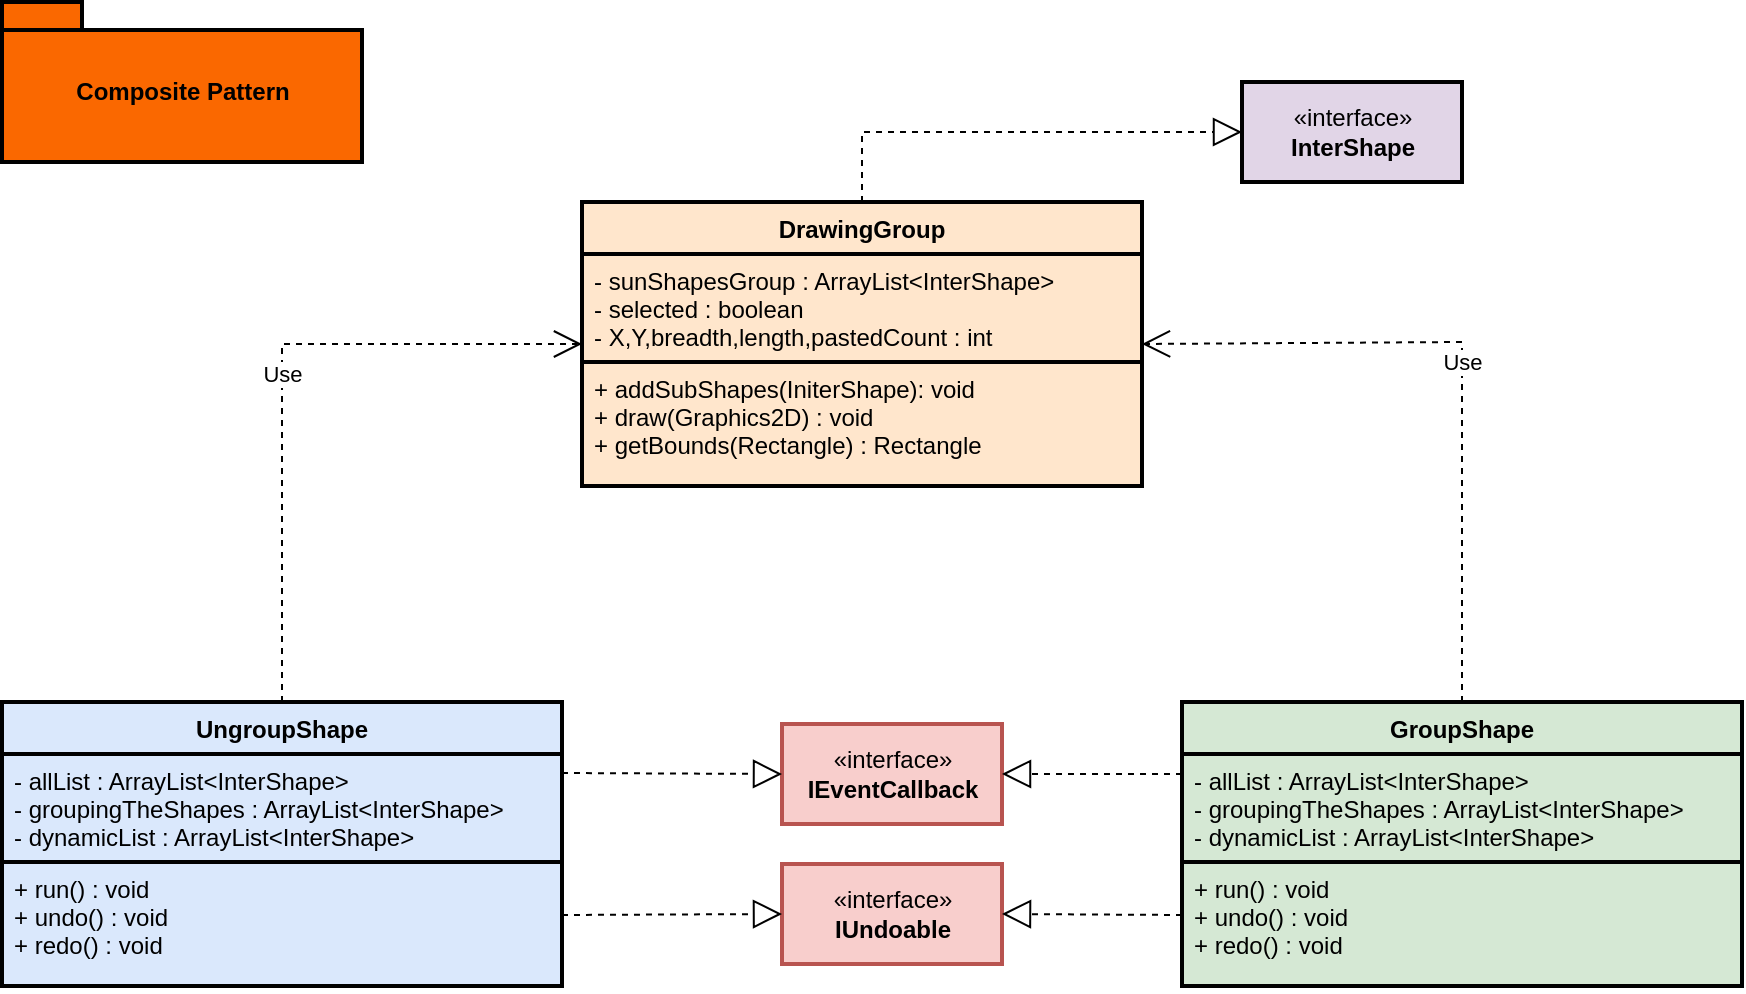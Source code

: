 <mxfile version="20.8.16" type="device"><diagram name="Page-1" id="sUCGR7y3zvPPhzeNpUWe"><mxGraphModel dx="1036" dy="606" grid="1" gridSize="10" guides="1" tooltips="1" connect="1" arrows="1" fold="1" page="1" pageScale="1" pageWidth="827" pageHeight="1169" math="0" shadow="0"><root><mxCell id="0"/><mxCell id="1" parent="0"/><mxCell id="4qzAWu1DdXh_jab9AglD-1" value="DrawingGroup" style="swimlane;fontStyle=1;align=center;verticalAlign=top;childLayout=stackLayout;horizontal=1;startSize=26;horizontalStack=0;resizeParent=1;resizeParentMax=0;resizeLast=0;collapsible=1;marginBottom=0;fillColor=#ffe6cc;strokeColor=#000000;strokeWidth=2;" vertex="1" parent="1"><mxGeometry x="330" y="140" width="280" height="142" as="geometry"/></mxCell><mxCell id="4qzAWu1DdXh_jab9AglD-2" value="- sunShapesGroup : ArrayList&lt;InterShape&gt;&#10;- selected : boolean&#10;- X,Y,breadth,length,pastedCount : int" style="text;strokeColor=#000000;fillColor=#ffe6cc;align=left;verticalAlign=top;spacingLeft=4;spacingRight=4;overflow=hidden;rotatable=0;points=[[0,0.5],[1,0.5]];portConstraint=eastwest;strokeWidth=2;" vertex="1" parent="4qzAWu1DdXh_jab9AglD-1"><mxGeometry y="26" width="280" height="54" as="geometry"/></mxCell><mxCell id="4qzAWu1DdXh_jab9AglD-4" value="+ addSubShapes(IniterShape): void&#10;+ draw(Graphics2D) : void&#10;+ getBounds(Rectangle) : Rectangle" style="text;strokeColor=#000000;fillColor=#ffe6cc;align=left;verticalAlign=top;spacingLeft=4;spacingRight=4;overflow=hidden;rotatable=0;points=[[0,0.5],[1,0.5]];portConstraint=eastwest;strokeWidth=2;" vertex="1" parent="4qzAWu1DdXh_jab9AglD-1"><mxGeometry y="80" width="280" height="62" as="geometry"/></mxCell><mxCell id="4qzAWu1DdXh_jab9AglD-5" value="GroupShape" style="swimlane;fontStyle=1;align=center;verticalAlign=top;childLayout=stackLayout;horizontal=1;startSize=26;horizontalStack=0;resizeParent=1;resizeParentMax=0;resizeLast=0;collapsible=1;marginBottom=0;fillColor=#d5e8d4;strokeColor=#000000;strokeWidth=2;" vertex="1" parent="1"><mxGeometry x="630" y="390" width="280" height="142" as="geometry"/></mxCell><mxCell id="4qzAWu1DdXh_jab9AglD-6" value="- allList : ArrayList&lt;InterShape&gt;&#10;- groupingTheShapes : ArrayList&lt;InterShape&gt;&#10;- dynamicList : ArrayList&lt;InterShape&gt;" style="text;strokeColor=#000000;fillColor=#d5e8d4;align=left;verticalAlign=top;spacingLeft=4;spacingRight=4;overflow=hidden;rotatable=0;points=[[0,0.5],[1,0.5]];portConstraint=eastwest;strokeWidth=2;" vertex="1" parent="4qzAWu1DdXh_jab9AglD-5"><mxGeometry y="26" width="280" height="54" as="geometry"/></mxCell><mxCell id="4qzAWu1DdXh_jab9AglD-7" value="+ run() : void&#10;+ undo() : void&#10;+ redo() : void" style="text;strokeColor=#000000;fillColor=#d5e8d4;align=left;verticalAlign=top;spacingLeft=4;spacingRight=4;overflow=hidden;rotatable=0;points=[[0,0.5],[1,0.5]];portConstraint=eastwest;strokeWidth=2;" vertex="1" parent="4qzAWu1DdXh_jab9AglD-5"><mxGeometry y="80" width="280" height="62" as="geometry"/></mxCell><mxCell id="4qzAWu1DdXh_jab9AglD-11" value="UngroupShape" style="swimlane;fontStyle=1;align=center;verticalAlign=top;childLayout=stackLayout;horizontal=1;startSize=26;horizontalStack=0;resizeParent=1;resizeParentMax=0;resizeLast=0;collapsible=1;marginBottom=0;fillColor=#dae8fc;strokeColor=#000000;strokeWidth=2;" vertex="1" parent="1"><mxGeometry x="40" y="390" width="280" height="142" as="geometry"/></mxCell><mxCell id="4qzAWu1DdXh_jab9AglD-12" value="- allList : ArrayList&lt;InterShape&gt;&#10;- groupingTheShapes : ArrayList&lt;InterShape&gt;&#10;- dynamicList : ArrayList&lt;InterShape&gt;" style="text;strokeColor=#000000;fillColor=#dae8fc;align=left;verticalAlign=top;spacingLeft=4;spacingRight=4;overflow=hidden;rotatable=0;points=[[0,0.5],[1,0.5]];portConstraint=eastwest;strokeWidth=2;" vertex="1" parent="4qzAWu1DdXh_jab9AglD-11"><mxGeometry y="26" width="280" height="54" as="geometry"/></mxCell><mxCell id="4qzAWu1DdXh_jab9AglD-13" value="+ run() : void&#10;+ undo() : void&#10;+ redo() : void" style="text;strokeColor=#000000;fillColor=#dae8fc;align=left;verticalAlign=top;spacingLeft=4;spacingRight=4;overflow=hidden;rotatable=0;points=[[0,0.5],[1,0.5]];portConstraint=eastwest;strokeWidth=2;" vertex="1" parent="4qzAWu1DdXh_jab9AglD-11"><mxGeometry y="80" width="280" height="62" as="geometry"/></mxCell><mxCell id="4qzAWu1DdXh_jab9AglD-14" value="«interface»&lt;br&gt;&lt;b&gt;IEventCallback&lt;/b&gt;" style="html=1;strokeColor=#b85450;strokeWidth=2;fillColor=#f8cecc;" vertex="1" parent="1"><mxGeometry x="430" y="401" width="110" height="50" as="geometry"/></mxCell><mxCell id="4qzAWu1DdXh_jab9AglD-15" value="«interface»&lt;br&gt;&lt;b&gt;IUndoable&lt;/b&gt;" style="html=1;strokeColor=#b85450;strokeWidth=2;fillColor=#f8cecc;" vertex="1" parent="1"><mxGeometry x="430" y="471" width="110" height="50" as="geometry"/></mxCell><mxCell id="4qzAWu1DdXh_jab9AglD-20" value="" style="endArrow=block;dashed=1;endFill=0;endSize=12;html=1;rounded=0;exitX=1;exitY=0.25;exitDx=0;exitDy=0;entryX=0;entryY=0.5;entryDx=0;entryDy=0;" edge="1" parent="1" source="4qzAWu1DdXh_jab9AglD-11" target="4qzAWu1DdXh_jab9AglD-14"><mxGeometry width="160" relative="1" as="geometry"><mxPoint x="340" y="410" as="sourcePoint"/><mxPoint x="500" y="410" as="targetPoint"/></mxGeometry></mxCell><mxCell id="4qzAWu1DdXh_jab9AglD-21" value="" style="endArrow=block;dashed=1;endFill=0;endSize=12;html=1;rounded=0;exitX=1;exitY=0.75;exitDx=0;exitDy=0;entryX=0;entryY=0.5;entryDx=0;entryDy=0;" edge="1" parent="1" source="4qzAWu1DdXh_jab9AglD-11" target="4qzAWu1DdXh_jab9AglD-15"><mxGeometry width="160" relative="1" as="geometry"><mxPoint x="340" y="410" as="sourcePoint"/><mxPoint x="500" y="410" as="targetPoint"/></mxGeometry></mxCell><mxCell id="4qzAWu1DdXh_jab9AglD-22" value="" style="endArrow=block;dashed=1;endFill=0;endSize=12;html=1;rounded=0;entryX=1;entryY=0.5;entryDx=0;entryDy=0;" edge="1" parent="1" target="4qzAWu1DdXh_jab9AglD-14"><mxGeometry width="160" relative="1" as="geometry"><mxPoint x="630" y="426" as="sourcePoint"/><mxPoint x="500" y="410" as="targetPoint"/></mxGeometry></mxCell><mxCell id="4qzAWu1DdXh_jab9AglD-23" value="" style="endArrow=block;dashed=1;endFill=0;endSize=12;html=1;rounded=0;exitX=0;exitY=0.75;exitDx=0;exitDy=0;entryX=1;entryY=0.5;entryDx=0;entryDy=0;" edge="1" parent="1" source="4qzAWu1DdXh_jab9AglD-5" target="4qzAWu1DdXh_jab9AglD-15"><mxGeometry width="160" relative="1" as="geometry"><mxPoint x="340" y="410" as="sourcePoint"/><mxPoint x="500" y="410" as="targetPoint"/></mxGeometry></mxCell><mxCell id="4qzAWu1DdXh_jab9AglD-24" value="Use" style="endArrow=open;endSize=12;dashed=1;html=1;rounded=0;exitX=0.5;exitY=0;exitDx=0;exitDy=0;entryX=0;entryY=0.5;entryDx=0;entryDy=0;" edge="1" parent="1" source="4qzAWu1DdXh_jab9AglD-11" target="4qzAWu1DdXh_jab9AglD-1"><mxGeometry width="160" relative="1" as="geometry"><mxPoint x="340" y="310" as="sourcePoint"/><mxPoint x="500" y="310" as="targetPoint"/><Array as="points"><mxPoint x="180" y="211"/></Array></mxGeometry></mxCell><mxCell id="4qzAWu1DdXh_jab9AglD-25" value="Use" style="endArrow=open;endSize=12;dashed=1;html=1;rounded=0;exitX=0.5;exitY=0;exitDx=0;exitDy=0;entryX=1;entryY=0.5;entryDx=0;entryDy=0;" edge="1" parent="1" source="4qzAWu1DdXh_jab9AglD-5" target="4qzAWu1DdXh_jab9AglD-1"><mxGeometry width="160" relative="1" as="geometry"><mxPoint x="340" y="310" as="sourcePoint"/><mxPoint x="500" y="310" as="targetPoint"/><Array as="points"><mxPoint x="770" y="210"/></Array></mxGeometry></mxCell><mxCell id="4qzAWu1DdXh_jab9AglD-26" value="«interface»&lt;br&gt;&lt;b&gt;InterShape&lt;/b&gt;" style="html=1;strokeColor=#000000;strokeWidth=2;fillColor=#e1d5e7;" vertex="1" parent="1"><mxGeometry x="660" y="80" width="110" height="50" as="geometry"/></mxCell><mxCell id="4qzAWu1DdXh_jab9AglD-27" value="" style="endArrow=block;dashed=1;endFill=0;endSize=12;html=1;rounded=0;exitX=0.5;exitY=0;exitDx=0;exitDy=0;entryX=0;entryY=0.5;entryDx=0;entryDy=0;" edge="1" parent="1" source="4qzAWu1DdXh_jab9AglD-1" target="4qzAWu1DdXh_jab9AglD-26"><mxGeometry width="160" relative="1" as="geometry"><mxPoint x="340" y="110" as="sourcePoint"/><mxPoint x="500" y="110" as="targetPoint"/><Array as="points"><mxPoint x="470" y="105"/></Array></mxGeometry></mxCell><mxCell id="4qzAWu1DdXh_jab9AglD-28" value="Composite Pattern" style="shape=folder;fontStyle=1;spacingTop=10;tabWidth=40;tabHeight=14;tabPosition=left;html=1;strokeColor=#000000;strokeWidth=2;fillColor=#fa6800;fontColor=#000000;" vertex="1" parent="1"><mxGeometry x="40" y="40" width="180" height="80" as="geometry"/></mxCell></root></mxGraphModel></diagram></mxfile>